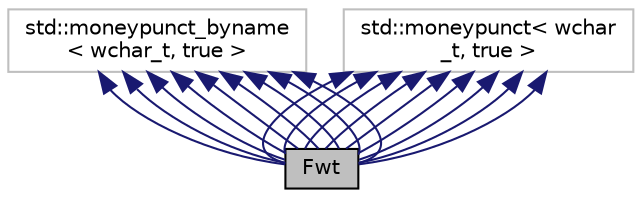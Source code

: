 digraph "Fwt"
{
  edge [fontname="Helvetica",fontsize="10",labelfontname="Helvetica",labelfontsize="10"];
  node [fontname="Helvetica",fontsize="10",shape=record];
  Node0 [label="Fwt",height=0.2,width=0.4,color="black", fillcolor="grey75", style="filled", fontcolor="black"];
  Node1 -> Node0 [dir="back",color="midnightblue",fontsize="10",style="solid"];
  Node1 [label="std::moneypunct_byname\l\< wchar_t, true \>",height=0.2,width=0.4,color="grey75", fillcolor="white", style="filled"];
  Node1 -> Node0 [dir="back",color="midnightblue",fontsize="10",style="solid"];
  Node1 -> Node0 [dir="back",color="midnightblue",fontsize="10",style="solid"];
  Node1 -> Node0 [dir="back",color="midnightblue",fontsize="10",style="solid"];
  Node1 -> Node0 [dir="back",color="midnightblue",fontsize="10",style="solid"];
  Node1 -> Node0 [dir="back",color="midnightblue",fontsize="10",style="solid"];
  Node1 -> Node0 [dir="back",color="midnightblue",fontsize="10",style="solid"];
  Node1 -> Node0 [dir="back",color="midnightblue",fontsize="10",style="solid"];
  Node1 -> Node0 [dir="back",color="midnightblue",fontsize="10",style="solid"];
  Node2 -> Node0 [dir="back",color="midnightblue",fontsize="10",style="solid"];
  Node2 [label="std::moneypunct\< wchar\l_t, true \>",height=0.2,width=0.4,color="grey75", fillcolor="white", style="filled"];
  Node2 -> Node0 [dir="back",color="midnightblue",fontsize="10",style="solid"];
  Node2 -> Node0 [dir="back",color="midnightblue",fontsize="10",style="solid"];
  Node2 -> Node0 [dir="back",color="midnightblue",fontsize="10",style="solid"];
  Node2 -> Node0 [dir="back",color="midnightblue",fontsize="10",style="solid"];
  Node2 -> Node0 [dir="back",color="midnightblue",fontsize="10",style="solid"];
  Node2 -> Node0 [dir="back",color="midnightblue",fontsize="10",style="solid"];
  Node2 -> Node0 [dir="back",color="midnightblue",fontsize="10",style="solid"];
  Node2 -> Node0 [dir="back",color="midnightblue",fontsize="10",style="solid"];
}
